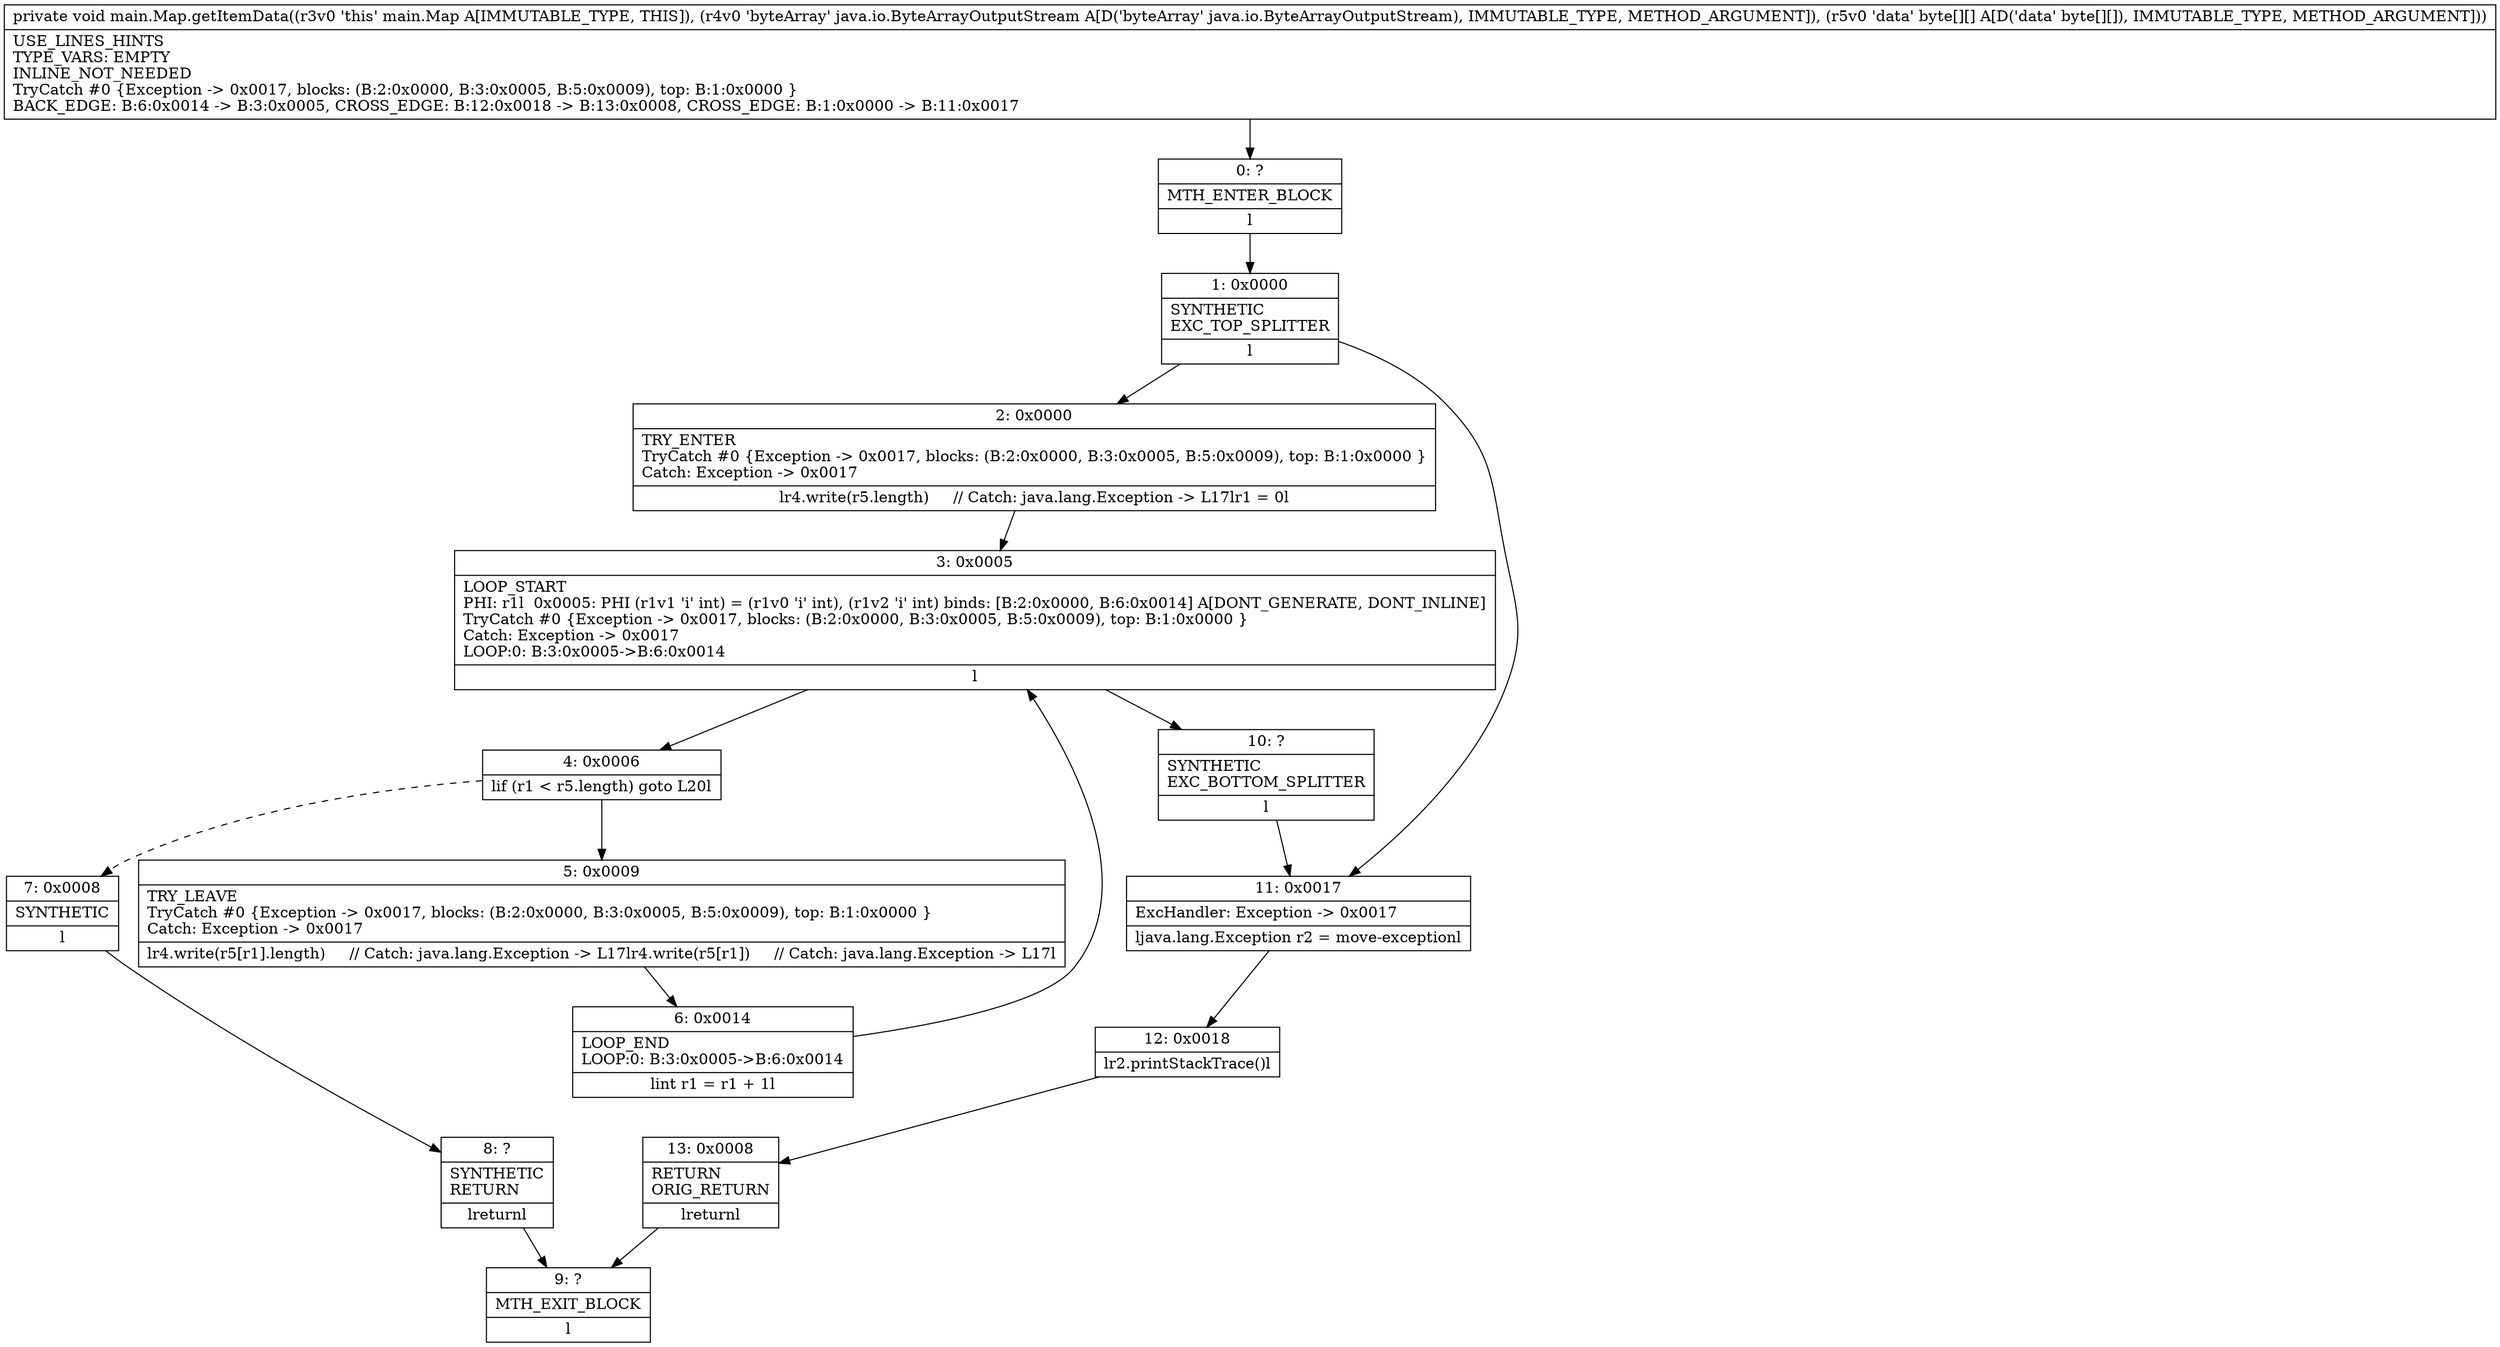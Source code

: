 digraph "CFG formain.Map.getItemData(Ljava\/io\/ByteArrayOutputStream;[[B)V" {
Node_0 [shape=record,label="{0\:\ ?|MTH_ENTER_BLOCK\l|l}"];
Node_1 [shape=record,label="{1\:\ 0x0000|SYNTHETIC\lEXC_TOP_SPLITTER\l|l}"];
Node_2 [shape=record,label="{2\:\ 0x0000|TRY_ENTER\lTryCatch #0 \{Exception \-\> 0x0017, blocks: (B:2:0x0000, B:3:0x0005, B:5:0x0009), top: B:1:0x0000 \}\lCatch: Exception \-\> 0x0017\l|lr4.write(r5.length)     \/\/ Catch: java.lang.Exception \-\> L17lr1 = 0l}"];
Node_3 [shape=record,label="{3\:\ 0x0005|LOOP_START\lPHI: r1l  0x0005: PHI (r1v1 'i' int) = (r1v0 'i' int), (r1v2 'i' int) binds: [B:2:0x0000, B:6:0x0014] A[DONT_GENERATE, DONT_INLINE]\lTryCatch #0 \{Exception \-\> 0x0017, blocks: (B:2:0x0000, B:3:0x0005, B:5:0x0009), top: B:1:0x0000 \}\lCatch: Exception \-\> 0x0017\lLOOP:0: B:3:0x0005\-\>B:6:0x0014\l|l}"];
Node_4 [shape=record,label="{4\:\ 0x0006|lif (r1 \< r5.length) goto L20l}"];
Node_5 [shape=record,label="{5\:\ 0x0009|TRY_LEAVE\lTryCatch #0 \{Exception \-\> 0x0017, blocks: (B:2:0x0000, B:3:0x0005, B:5:0x0009), top: B:1:0x0000 \}\lCatch: Exception \-\> 0x0017\l|lr4.write(r5[r1].length)     \/\/ Catch: java.lang.Exception \-\> L17lr4.write(r5[r1])     \/\/ Catch: java.lang.Exception \-\> L17l}"];
Node_6 [shape=record,label="{6\:\ 0x0014|LOOP_END\lLOOP:0: B:3:0x0005\-\>B:6:0x0014\l|lint r1 = r1 + 1l}"];
Node_7 [shape=record,label="{7\:\ 0x0008|SYNTHETIC\l|l}"];
Node_8 [shape=record,label="{8\:\ ?|SYNTHETIC\lRETURN\l|lreturnl}"];
Node_9 [shape=record,label="{9\:\ ?|MTH_EXIT_BLOCK\l|l}"];
Node_10 [shape=record,label="{10\:\ ?|SYNTHETIC\lEXC_BOTTOM_SPLITTER\l|l}"];
Node_11 [shape=record,label="{11\:\ 0x0017|ExcHandler: Exception \-\> 0x0017\l|ljava.lang.Exception r2 = move\-exceptionl}"];
Node_12 [shape=record,label="{12\:\ 0x0018|lr2.printStackTrace()l}"];
Node_13 [shape=record,label="{13\:\ 0x0008|RETURN\lORIG_RETURN\l|lreturnl}"];
MethodNode[shape=record,label="{private void main.Map.getItemData((r3v0 'this' main.Map A[IMMUTABLE_TYPE, THIS]), (r4v0 'byteArray' java.io.ByteArrayOutputStream A[D('byteArray' java.io.ByteArrayOutputStream), IMMUTABLE_TYPE, METHOD_ARGUMENT]), (r5v0 'data' byte[][] A[D('data' byte[][]), IMMUTABLE_TYPE, METHOD_ARGUMENT]))  | USE_LINES_HINTS\lTYPE_VARS: EMPTY\lINLINE_NOT_NEEDED\lTryCatch #0 \{Exception \-\> 0x0017, blocks: (B:2:0x0000, B:3:0x0005, B:5:0x0009), top: B:1:0x0000 \}\lBACK_EDGE: B:6:0x0014 \-\> B:3:0x0005, CROSS_EDGE: B:12:0x0018 \-\> B:13:0x0008, CROSS_EDGE: B:1:0x0000 \-\> B:11:0x0017\l}"];
MethodNode -> Node_0;
Node_0 -> Node_1;
Node_1 -> Node_2;
Node_1 -> Node_11;
Node_2 -> Node_3;
Node_3 -> Node_4;
Node_3 -> Node_10;
Node_4 -> Node_5;
Node_4 -> Node_7[style=dashed];
Node_5 -> Node_6;
Node_6 -> Node_3;
Node_7 -> Node_8;
Node_8 -> Node_9;
Node_10 -> Node_11;
Node_11 -> Node_12;
Node_12 -> Node_13;
Node_13 -> Node_9;
}

